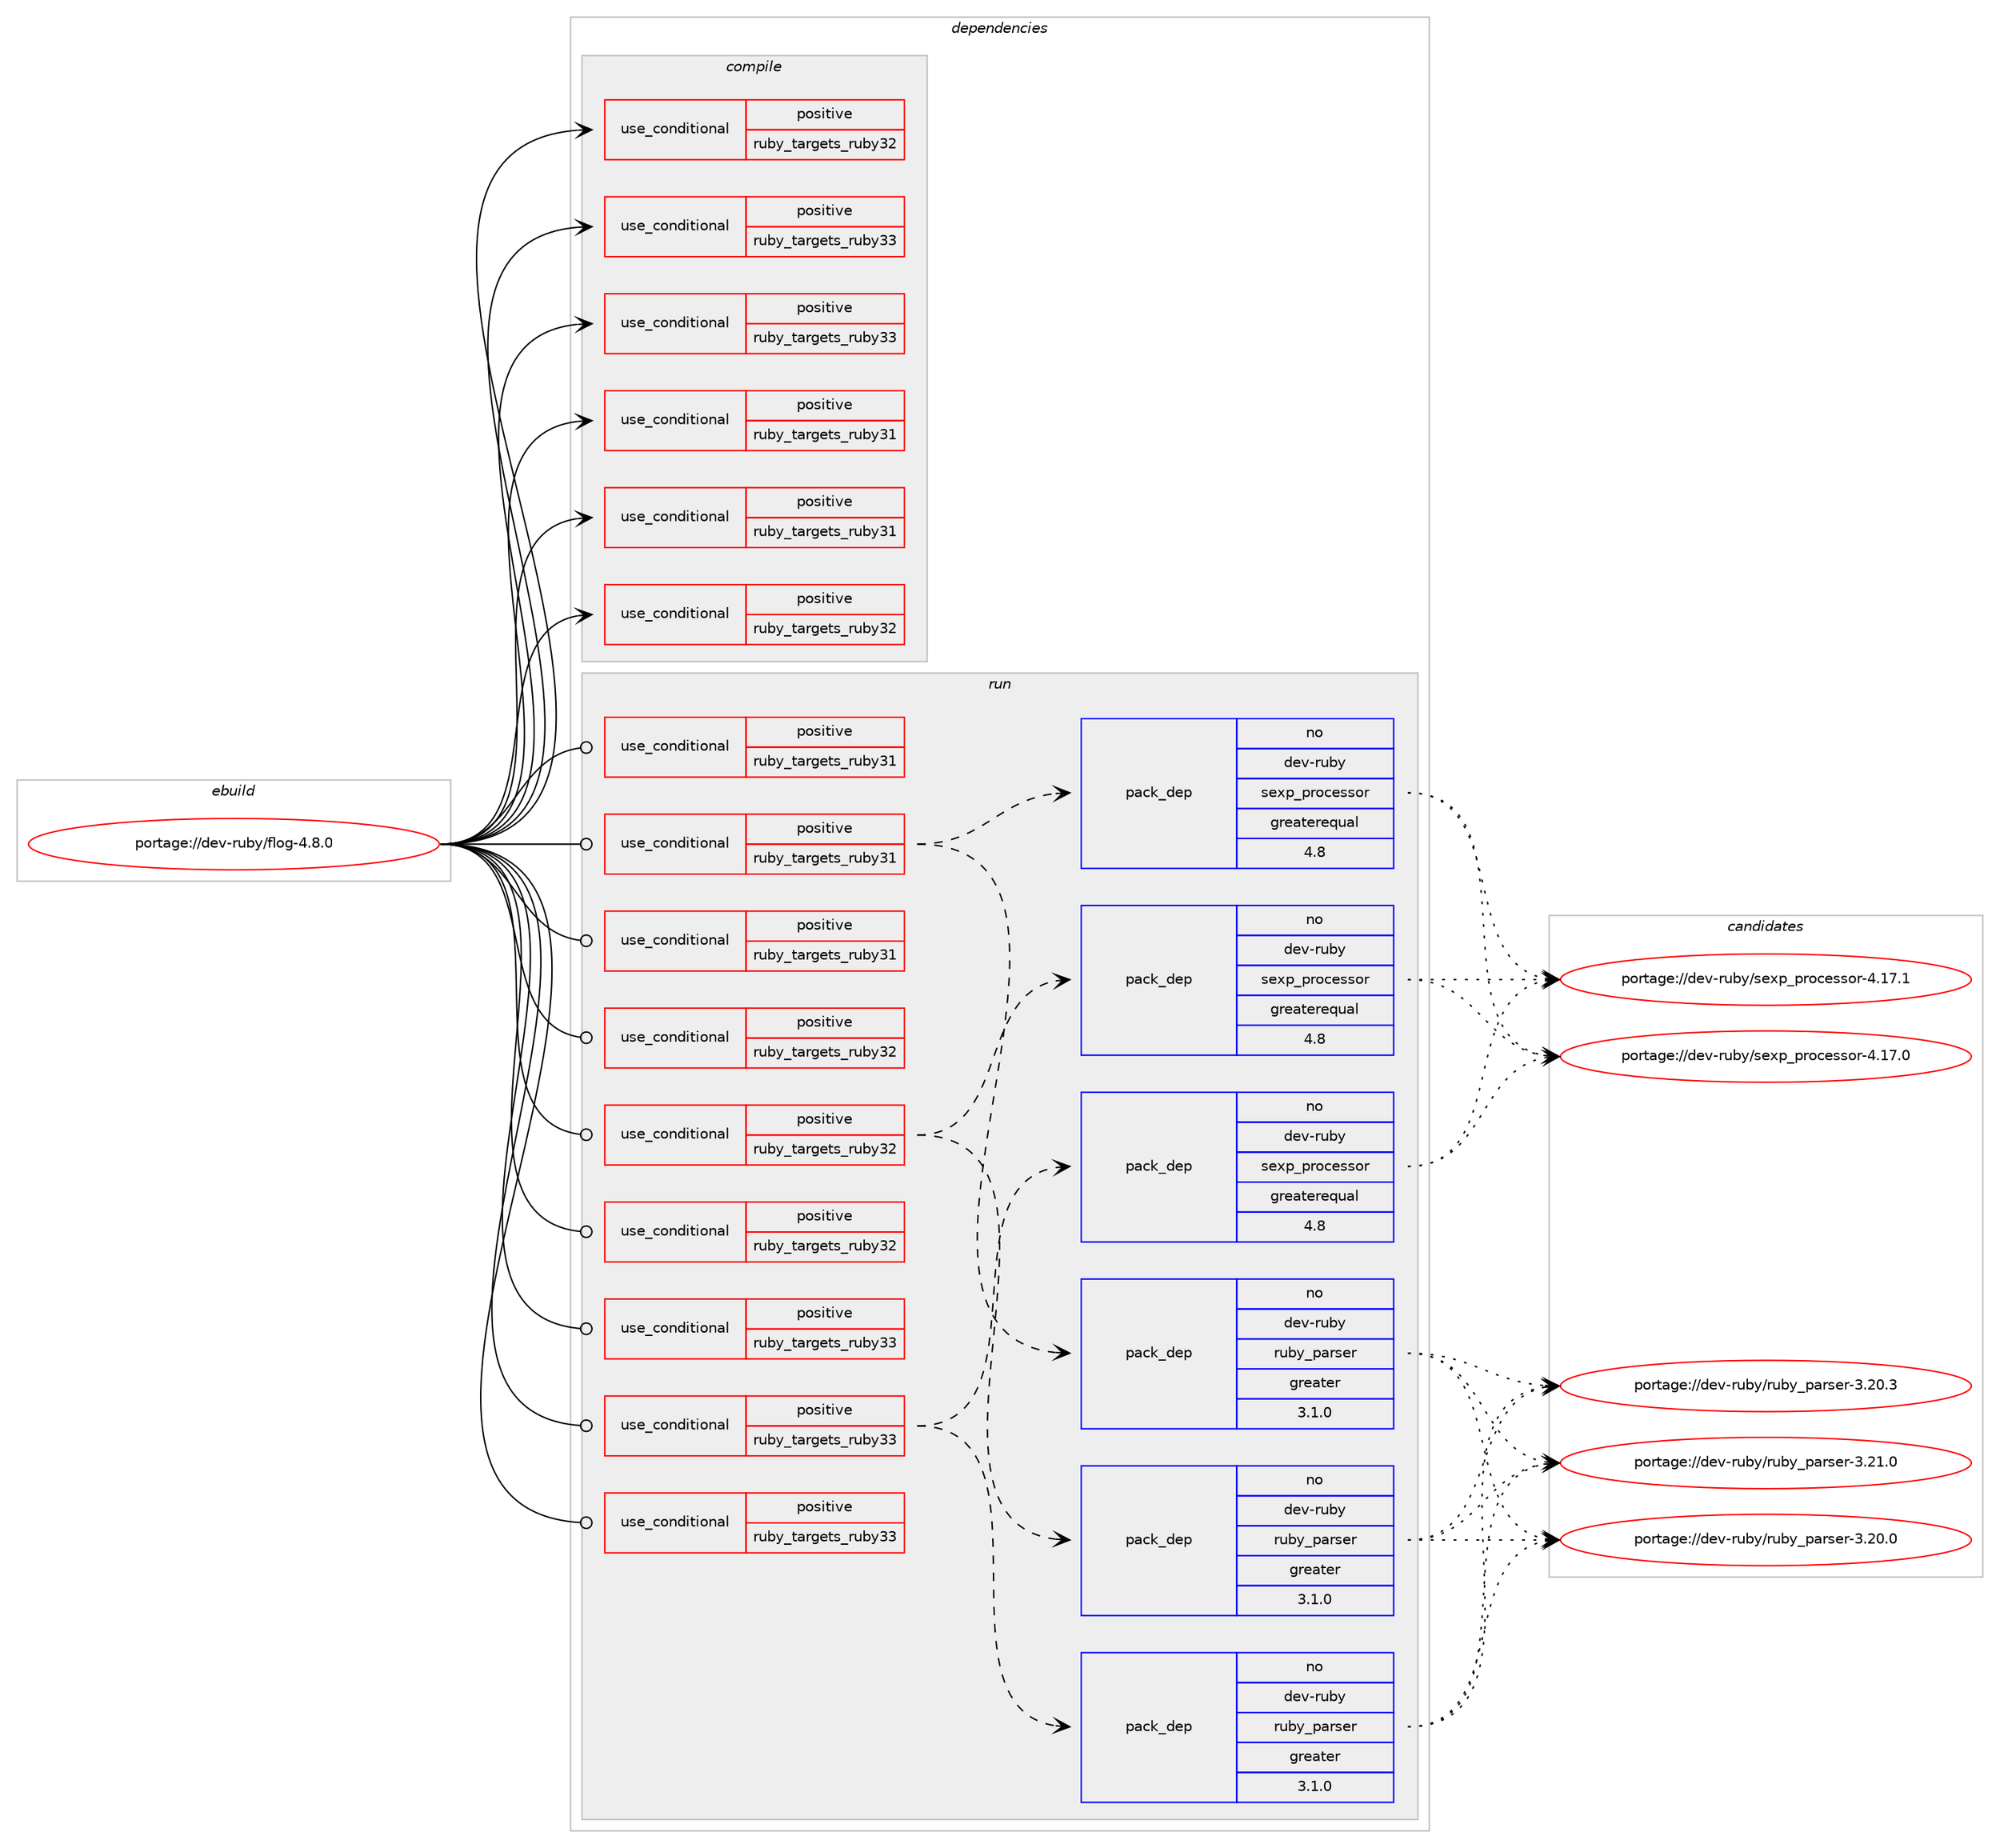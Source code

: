 digraph prolog {

# *************
# Graph options
# *************

newrank=true;
concentrate=true;
compound=true;
graph [rankdir=LR,fontname=Helvetica,fontsize=10,ranksep=1.5];#, ranksep=2.5, nodesep=0.2];
edge  [arrowhead=vee];
node  [fontname=Helvetica,fontsize=10];

# **********
# The ebuild
# **********

subgraph cluster_leftcol {
color=gray;
rank=same;
label=<<i>ebuild</i>>;
id [label="portage://dev-ruby/flog-4.8.0", color=red, width=4, href="../dev-ruby/flog-4.8.0.svg"];
}

# ****************
# The dependencies
# ****************

subgraph cluster_midcol {
color=gray;
label=<<i>dependencies</i>>;
subgraph cluster_compile {
fillcolor="#eeeeee";
style=filled;
label=<<i>compile</i>>;
subgraph cond46859 {
dependency94059 [label=<<TABLE BORDER="0" CELLBORDER="1" CELLSPACING="0" CELLPADDING="4"><TR><TD ROWSPAN="3" CELLPADDING="10">use_conditional</TD></TR><TR><TD>positive</TD></TR><TR><TD>ruby_targets_ruby31</TD></TR></TABLE>>, shape=none, color=red];
# *** BEGIN UNKNOWN DEPENDENCY TYPE (TODO) ***
# dependency94059 -> package_dependency(portage://dev-ruby/flog-4.8.0,install,no,dev-lang,ruby,none,[,,],[slot(3.1)],[])
# *** END UNKNOWN DEPENDENCY TYPE (TODO) ***

}
id:e -> dependency94059:w [weight=20,style="solid",arrowhead="vee"];
subgraph cond46860 {
dependency94060 [label=<<TABLE BORDER="0" CELLBORDER="1" CELLSPACING="0" CELLPADDING="4"><TR><TD ROWSPAN="3" CELLPADDING="10">use_conditional</TD></TR><TR><TD>positive</TD></TR><TR><TD>ruby_targets_ruby31</TD></TR></TABLE>>, shape=none, color=red];
# *** BEGIN UNKNOWN DEPENDENCY TYPE (TODO) ***
# dependency94060 -> package_dependency(portage://dev-ruby/flog-4.8.0,install,no,virtual,rubygems,none,[,,],[],[use(enable(ruby_targets_ruby31),negative)])
# *** END UNKNOWN DEPENDENCY TYPE (TODO) ***

}
id:e -> dependency94060:w [weight=20,style="solid",arrowhead="vee"];
subgraph cond46861 {
dependency94061 [label=<<TABLE BORDER="0" CELLBORDER="1" CELLSPACING="0" CELLPADDING="4"><TR><TD ROWSPAN="3" CELLPADDING="10">use_conditional</TD></TR><TR><TD>positive</TD></TR><TR><TD>ruby_targets_ruby32</TD></TR></TABLE>>, shape=none, color=red];
# *** BEGIN UNKNOWN DEPENDENCY TYPE (TODO) ***
# dependency94061 -> package_dependency(portage://dev-ruby/flog-4.8.0,install,no,dev-lang,ruby,none,[,,],[slot(3.2)],[])
# *** END UNKNOWN DEPENDENCY TYPE (TODO) ***

}
id:e -> dependency94061:w [weight=20,style="solid",arrowhead="vee"];
subgraph cond46862 {
dependency94062 [label=<<TABLE BORDER="0" CELLBORDER="1" CELLSPACING="0" CELLPADDING="4"><TR><TD ROWSPAN="3" CELLPADDING="10">use_conditional</TD></TR><TR><TD>positive</TD></TR><TR><TD>ruby_targets_ruby32</TD></TR></TABLE>>, shape=none, color=red];
# *** BEGIN UNKNOWN DEPENDENCY TYPE (TODO) ***
# dependency94062 -> package_dependency(portage://dev-ruby/flog-4.8.0,install,no,virtual,rubygems,none,[,,],[],[use(enable(ruby_targets_ruby32),negative)])
# *** END UNKNOWN DEPENDENCY TYPE (TODO) ***

}
id:e -> dependency94062:w [weight=20,style="solid",arrowhead="vee"];
subgraph cond46863 {
dependency94063 [label=<<TABLE BORDER="0" CELLBORDER="1" CELLSPACING="0" CELLPADDING="4"><TR><TD ROWSPAN="3" CELLPADDING="10">use_conditional</TD></TR><TR><TD>positive</TD></TR><TR><TD>ruby_targets_ruby33</TD></TR></TABLE>>, shape=none, color=red];
# *** BEGIN UNKNOWN DEPENDENCY TYPE (TODO) ***
# dependency94063 -> package_dependency(portage://dev-ruby/flog-4.8.0,install,no,dev-lang,ruby,none,[,,],[slot(3.3)],[])
# *** END UNKNOWN DEPENDENCY TYPE (TODO) ***

}
id:e -> dependency94063:w [weight=20,style="solid",arrowhead="vee"];
subgraph cond46864 {
dependency94064 [label=<<TABLE BORDER="0" CELLBORDER="1" CELLSPACING="0" CELLPADDING="4"><TR><TD ROWSPAN="3" CELLPADDING="10">use_conditional</TD></TR><TR><TD>positive</TD></TR><TR><TD>ruby_targets_ruby33</TD></TR></TABLE>>, shape=none, color=red];
# *** BEGIN UNKNOWN DEPENDENCY TYPE (TODO) ***
# dependency94064 -> package_dependency(portage://dev-ruby/flog-4.8.0,install,no,virtual,rubygems,none,[,,],[],[use(enable(ruby_targets_ruby33),negative)])
# *** END UNKNOWN DEPENDENCY TYPE (TODO) ***

}
id:e -> dependency94064:w [weight=20,style="solid",arrowhead="vee"];
}
subgraph cluster_compileandrun {
fillcolor="#eeeeee";
style=filled;
label=<<i>compile and run</i>>;
}
subgraph cluster_run {
fillcolor="#eeeeee";
style=filled;
label=<<i>run</i>>;
subgraph cond46865 {
dependency94065 [label=<<TABLE BORDER="0" CELLBORDER="1" CELLSPACING="0" CELLPADDING="4"><TR><TD ROWSPAN="3" CELLPADDING="10">use_conditional</TD></TR><TR><TD>positive</TD></TR><TR><TD>ruby_targets_ruby31</TD></TR></TABLE>>, shape=none, color=red];
# *** BEGIN UNKNOWN DEPENDENCY TYPE (TODO) ***
# dependency94065 -> package_dependency(portage://dev-ruby/flog-4.8.0,run,no,dev-lang,ruby,none,[,,],[slot(3.1)],[])
# *** END UNKNOWN DEPENDENCY TYPE (TODO) ***

}
id:e -> dependency94065:w [weight=20,style="solid",arrowhead="odot"];
subgraph cond46866 {
dependency94066 [label=<<TABLE BORDER="0" CELLBORDER="1" CELLSPACING="0" CELLPADDING="4"><TR><TD ROWSPAN="3" CELLPADDING="10">use_conditional</TD></TR><TR><TD>positive</TD></TR><TR><TD>ruby_targets_ruby31</TD></TR></TABLE>>, shape=none, color=red];
# *** BEGIN UNKNOWN DEPENDENCY TYPE (TODO) ***
# dependency94066 -> package_dependency(portage://dev-ruby/flog-4.8.0,run,no,dev-ruby,path_expander,none,[,,],[slot(1)],[use(enable(ruby_targets_ruby31),negative)])
# *** END UNKNOWN DEPENDENCY TYPE (TODO) ***

subgraph pack45903 {
dependency94067 [label=<<TABLE BORDER="0" CELLBORDER="1" CELLSPACING="0" CELLPADDING="4" WIDTH="220"><TR><TD ROWSPAN="6" CELLPADDING="30">pack_dep</TD></TR><TR><TD WIDTH="110">no</TD></TR><TR><TD>dev-ruby</TD></TR><TR><TD>ruby_parser</TD></TR><TR><TD>greater</TD></TR><TR><TD>3.1.0</TD></TR></TABLE>>, shape=none, color=blue];
}
dependency94066:e -> dependency94067:w [weight=20,style="dashed",arrowhead="vee"];
subgraph pack45904 {
dependency94068 [label=<<TABLE BORDER="0" CELLBORDER="1" CELLSPACING="0" CELLPADDING="4" WIDTH="220"><TR><TD ROWSPAN="6" CELLPADDING="30">pack_dep</TD></TR><TR><TD WIDTH="110">no</TD></TR><TR><TD>dev-ruby</TD></TR><TR><TD>sexp_processor</TD></TR><TR><TD>greaterequal</TD></TR><TR><TD>4.8</TD></TR></TABLE>>, shape=none, color=blue];
}
dependency94066:e -> dependency94068:w [weight=20,style="dashed",arrowhead="vee"];
}
id:e -> dependency94066:w [weight=20,style="solid",arrowhead="odot"];
subgraph cond46867 {
dependency94069 [label=<<TABLE BORDER="0" CELLBORDER="1" CELLSPACING="0" CELLPADDING="4"><TR><TD ROWSPAN="3" CELLPADDING="10">use_conditional</TD></TR><TR><TD>positive</TD></TR><TR><TD>ruby_targets_ruby31</TD></TR></TABLE>>, shape=none, color=red];
# *** BEGIN UNKNOWN DEPENDENCY TYPE (TODO) ***
# dependency94069 -> package_dependency(portage://dev-ruby/flog-4.8.0,run,no,virtual,rubygems,none,[,,],[],[use(enable(ruby_targets_ruby31),negative)])
# *** END UNKNOWN DEPENDENCY TYPE (TODO) ***

}
id:e -> dependency94069:w [weight=20,style="solid",arrowhead="odot"];
subgraph cond46868 {
dependency94070 [label=<<TABLE BORDER="0" CELLBORDER="1" CELLSPACING="0" CELLPADDING="4"><TR><TD ROWSPAN="3" CELLPADDING="10">use_conditional</TD></TR><TR><TD>positive</TD></TR><TR><TD>ruby_targets_ruby32</TD></TR></TABLE>>, shape=none, color=red];
# *** BEGIN UNKNOWN DEPENDENCY TYPE (TODO) ***
# dependency94070 -> package_dependency(portage://dev-ruby/flog-4.8.0,run,no,dev-lang,ruby,none,[,,],[slot(3.2)],[])
# *** END UNKNOWN DEPENDENCY TYPE (TODO) ***

}
id:e -> dependency94070:w [weight=20,style="solid",arrowhead="odot"];
subgraph cond46869 {
dependency94071 [label=<<TABLE BORDER="0" CELLBORDER="1" CELLSPACING="0" CELLPADDING="4"><TR><TD ROWSPAN="3" CELLPADDING="10">use_conditional</TD></TR><TR><TD>positive</TD></TR><TR><TD>ruby_targets_ruby32</TD></TR></TABLE>>, shape=none, color=red];
# *** BEGIN UNKNOWN DEPENDENCY TYPE (TODO) ***
# dependency94071 -> package_dependency(portage://dev-ruby/flog-4.8.0,run,no,dev-ruby,path_expander,none,[,,],[slot(1)],[use(enable(ruby_targets_ruby32),negative)])
# *** END UNKNOWN DEPENDENCY TYPE (TODO) ***

subgraph pack45905 {
dependency94072 [label=<<TABLE BORDER="0" CELLBORDER="1" CELLSPACING="0" CELLPADDING="4" WIDTH="220"><TR><TD ROWSPAN="6" CELLPADDING="30">pack_dep</TD></TR><TR><TD WIDTH="110">no</TD></TR><TR><TD>dev-ruby</TD></TR><TR><TD>ruby_parser</TD></TR><TR><TD>greater</TD></TR><TR><TD>3.1.0</TD></TR></TABLE>>, shape=none, color=blue];
}
dependency94071:e -> dependency94072:w [weight=20,style="dashed",arrowhead="vee"];
subgraph pack45906 {
dependency94073 [label=<<TABLE BORDER="0" CELLBORDER="1" CELLSPACING="0" CELLPADDING="4" WIDTH="220"><TR><TD ROWSPAN="6" CELLPADDING="30">pack_dep</TD></TR><TR><TD WIDTH="110">no</TD></TR><TR><TD>dev-ruby</TD></TR><TR><TD>sexp_processor</TD></TR><TR><TD>greaterequal</TD></TR><TR><TD>4.8</TD></TR></TABLE>>, shape=none, color=blue];
}
dependency94071:e -> dependency94073:w [weight=20,style="dashed",arrowhead="vee"];
}
id:e -> dependency94071:w [weight=20,style="solid",arrowhead="odot"];
subgraph cond46870 {
dependency94074 [label=<<TABLE BORDER="0" CELLBORDER="1" CELLSPACING="0" CELLPADDING="4"><TR><TD ROWSPAN="3" CELLPADDING="10">use_conditional</TD></TR><TR><TD>positive</TD></TR><TR><TD>ruby_targets_ruby32</TD></TR></TABLE>>, shape=none, color=red];
# *** BEGIN UNKNOWN DEPENDENCY TYPE (TODO) ***
# dependency94074 -> package_dependency(portage://dev-ruby/flog-4.8.0,run,no,virtual,rubygems,none,[,,],[],[use(enable(ruby_targets_ruby32),negative)])
# *** END UNKNOWN DEPENDENCY TYPE (TODO) ***

}
id:e -> dependency94074:w [weight=20,style="solid",arrowhead="odot"];
subgraph cond46871 {
dependency94075 [label=<<TABLE BORDER="0" CELLBORDER="1" CELLSPACING="0" CELLPADDING="4"><TR><TD ROWSPAN="3" CELLPADDING="10">use_conditional</TD></TR><TR><TD>positive</TD></TR><TR><TD>ruby_targets_ruby33</TD></TR></TABLE>>, shape=none, color=red];
# *** BEGIN UNKNOWN DEPENDENCY TYPE (TODO) ***
# dependency94075 -> package_dependency(portage://dev-ruby/flog-4.8.0,run,no,dev-lang,ruby,none,[,,],[slot(3.3)],[])
# *** END UNKNOWN DEPENDENCY TYPE (TODO) ***

}
id:e -> dependency94075:w [weight=20,style="solid",arrowhead="odot"];
subgraph cond46872 {
dependency94076 [label=<<TABLE BORDER="0" CELLBORDER="1" CELLSPACING="0" CELLPADDING="4"><TR><TD ROWSPAN="3" CELLPADDING="10">use_conditional</TD></TR><TR><TD>positive</TD></TR><TR><TD>ruby_targets_ruby33</TD></TR></TABLE>>, shape=none, color=red];
# *** BEGIN UNKNOWN DEPENDENCY TYPE (TODO) ***
# dependency94076 -> package_dependency(portage://dev-ruby/flog-4.8.0,run,no,dev-ruby,path_expander,none,[,,],[slot(1)],[use(enable(ruby_targets_ruby33),negative)])
# *** END UNKNOWN DEPENDENCY TYPE (TODO) ***

subgraph pack45907 {
dependency94077 [label=<<TABLE BORDER="0" CELLBORDER="1" CELLSPACING="0" CELLPADDING="4" WIDTH="220"><TR><TD ROWSPAN="6" CELLPADDING="30">pack_dep</TD></TR><TR><TD WIDTH="110">no</TD></TR><TR><TD>dev-ruby</TD></TR><TR><TD>ruby_parser</TD></TR><TR><TD>greater</TD></TR><TR><TD>3.1.0</TD></TR></TABLE>>, shape=none, color=blue];
}
dependency94076:e -> dependency94077:w [weight=20,style="dashed",arrowhead="vee"];
subgraph pack45908 {
dependency94078 [label=<<TABLE BORDER="0" CELLBORDER="1" CELLSPACING="0" CELLPADDING="4" WIDTH="220"><TR><TD ROWSPAN="6" CELLPADDING="30">pack_dep</TD></TR><TR><TD WIDTH="110">no</TD></TR><TR><TD>dev-ruby</TD></TR><TR><TD>sexp_processor</TD></TR><TR><TD>greaterequal</TD></TR><TR><TD>4.8</TD></TR></TABLE>>, shape=none, color=blue];
}
dependency94076:e -> dependency94078:w [weight=20,style="dashed",arrowhead="vee"];
}
id:e -> dependency94076:w [weight=20,style="solid",arrowhead="odot"];
subgraph cond46873 {
dependency94079 [label=<<TABLE BORDER="0" CELLBORDER="1" CELLSPACING="0" CELLPADDING="4"><TR><TD ROWSPAN="3" CELLPADDING="10">use_conditional</TD></TR><TR><TD>positive</TD></TR><TR><TD>ruby_targets_ruby33</TD></TR></TABLE>>, shape=none, color=red];
# *** BEGIN UNKNOWN DEPENDENCY TYPE (TODO) ***
# dependency94079 -> package_dependency(portage://dev-ruby/flog-4.8.0,run,no,virtual,rubygems,none,[,,],[],[use(enable(ruby_targets_ruby33),negative)])
# *** END UNKNOWN DEPENDENCY TYPE (TODO) ***

}
id:e -> dependency94079:w [weight=20,style="solid",arrowhead="odot"];
}
}

# **************
# The candidates
# **************

subgraph cluster_choices {
rank=same;
color=gray;
label=<<i>candidates</i>>;

subgraph choice45903 {
color=black;
nodesep=1;
choice10010111845114117981214711411798121951129711411510111445514650484648 [label="portage://dev-ruby/ruby_parser-3.20.0", color=red, width=4,href="../dev-ruby/ruby_parser-3.20.0.svg"];
choice10010111845114117981214711411798121951129711411510111445514650484651 [label="portage://dev-ruby/ruby_parser-3.20.3", color=red, width=4,href="../dev-ruby/ruby_parser-3.20.3.svg"];
choice10010111845114117981214711411798121951129711411510111445514650494648 [label="portage://dev-ruby/ruby_parser-3.21.0", color=red, width=4,href="../dev-ruby/ruby_parser-3.21.0.svg"];
dependency94067:e -> choice10010111845114117981214711411798121951129711411510111445514650484648:w [style=dotted,weight="100"];
dependency94067:e -> choice10010111845114117981214711411798121951129711411510111445514650484651:w [style=dotted,weight="100"];
dependency94067:e -> choice10010111845114117981214711411798121951129711411510111445514650494648:w [style=dotted,weight="100"];
}
subgraph choice45904 {
color=black;
nodesep=1;
choice100101118451141179812147115101120112951121141119910111511511111445524649554648 [label="portage://dev-ruby/sexp_processor-4.17.0", color=red, width=4,href="../dev-ruby/sexp_processor-4.17.0.svg"];
choice100101118451141179812147115101120112951121141119910111511511111445524649554649 [label="portage://dev-ruby/sexp_processor-4.17.1", color=red, width=4,href="../dev-ruby/sexp_processor-4.17.1.svg"];
dependency94068:e -> choice100101118451141179812147115101120112951121141119910111511511111445524649554648:w [style=dotted,weight="100"];
dependency94068:e -> choice100101118451141179812147115101120112951121141119910111511511111445524649554649:w [style=dotted,weight="100"];
}
subgraph choice45905 {
color=black;
nodesep=1;
choice10010111845114117981214711411798121951129711411510111445514650484648 [label="portage://dev-ruby/ruby_parser-3.20.0", color=red, width=4,href="../dev-ruby/ruby_parser-3.20.0.svg"];
choice10010111845114117981214711411798121951129711411510111445514650484651 [label="portage://dev-ruby/ruby_parser-3.20.3", color=red, width=4,href="../dev-ruby/ruby_parser-3.20.3.svg"];
choice10010111845114117981214711411798121951129711411510111445514650494648 [label="portage://dev-ruby/ruby_parser-3.21.0", color=red, width=4,href="../dev-ruby/ruby_parser-3.21.0.svg"];
dependency94072:e -> choice10010111845114117981214711411798121951129711411510111445514650484648:w [style=dotted,weight="100"];
dependency94072:e -> choice10010111845114117981214711411798121951129711411510111445514650484651:w [style=dotted,weight="100"];
dependency94072:e -> choice10010111845114117981214711411798121951129711411510111445514650494648:w [style=dotted,weight="100"];
}
subgraph choice45906 {
color=black;
nodesep=1;
choice100101118451141179812147115101120112951121141119910111511511111445524649554648 [label="portage://dev-ruby/sexp_processor-4.17.0", color=red, width=4,href="../dev-ruby/sexp_processor-4.17.0.svg"];
choice100101118451141179812147115101120112951121141119910111511511111445524649554649 [label="portage://dev-ruby/sexp_processor-4.17.1", color=red, width=4,href="../dev-ruby/sexp_processor-4.17.1.svg"];
dependency94073:e -> choice100101118451141179812147115101120112951121141119910111511511111445524649554648:w [style=dotted,weight="100"];
dependency94073:e -> choice100101118451141179812147115101120112951121141119910111511511111445524649554649:w [style=dotted,weight="100"];
}
subgraph choice45907 {
color=black;
nodesep=1;
choice10010111845114117981214711411798121951129711411510111445514650484648 [label="portage://dev-ruby/ruby_parser-3.20.0", color=red, width=4,href="../dev-ruby/ruby_parser-3.20.0.svg"];
choice10010111845114117981214711411798121951129711411510111445514650484651 [label="portage://dev-ruby/ruby_parser-3.20.3", color=red, width=4,href="../dev-ruby/ruby_parser-3.20.3.svg"];
choice10010111845114117981214711411798121951129711411510111445514650494648 [label="portage://dev-ruby/ruby_parser-3.21.0", color=red, width=4,href="../dev-ruby/ruby_parser-3.21.0.svg"];
dependency94077:e -> choice10010111845114117981214711411798121951129711411510111445514650484648:w [style=dotted,weight="100"];
dependency94077:e -> choice10010111845114117981214711411798121951129711411510111445514650484651:w [style=dotted,weight="100"];
dependency94077:e -> choice10010111845114117981214711411798121951129711411510111445514650494648:w [style=dotted,weight="100"];
}
subgraph choice45908 {
color=black;
nodesep=1;
choice100101118451141179812147115101120112951121141119910111511511111445524649554648 [label="portage://dev-ruby/sexp_processor-4.17.0", color=red, width=4,href="../dev-ruby/sexp_processor-4.17.0.svg"];
choice100101118451141179812147115101120112951121141119910111511511111445524649554649 [label="portage://dev-ruby/sexp_processor-4.17.1", color=red, width=4,href="../dev-ruby/sexp_processor-4.17.1.svg"];
dependency94078:e -> choice100101118451141179812147115101120112951121141119910111511511111445524649554648:w [style=dotted,weight="100"];
dependency94078:e -> choice100101118451141179812147115101120112951121141119910111511511111445524649554649:w [style=dotted,weight="100"];
}
}

}
